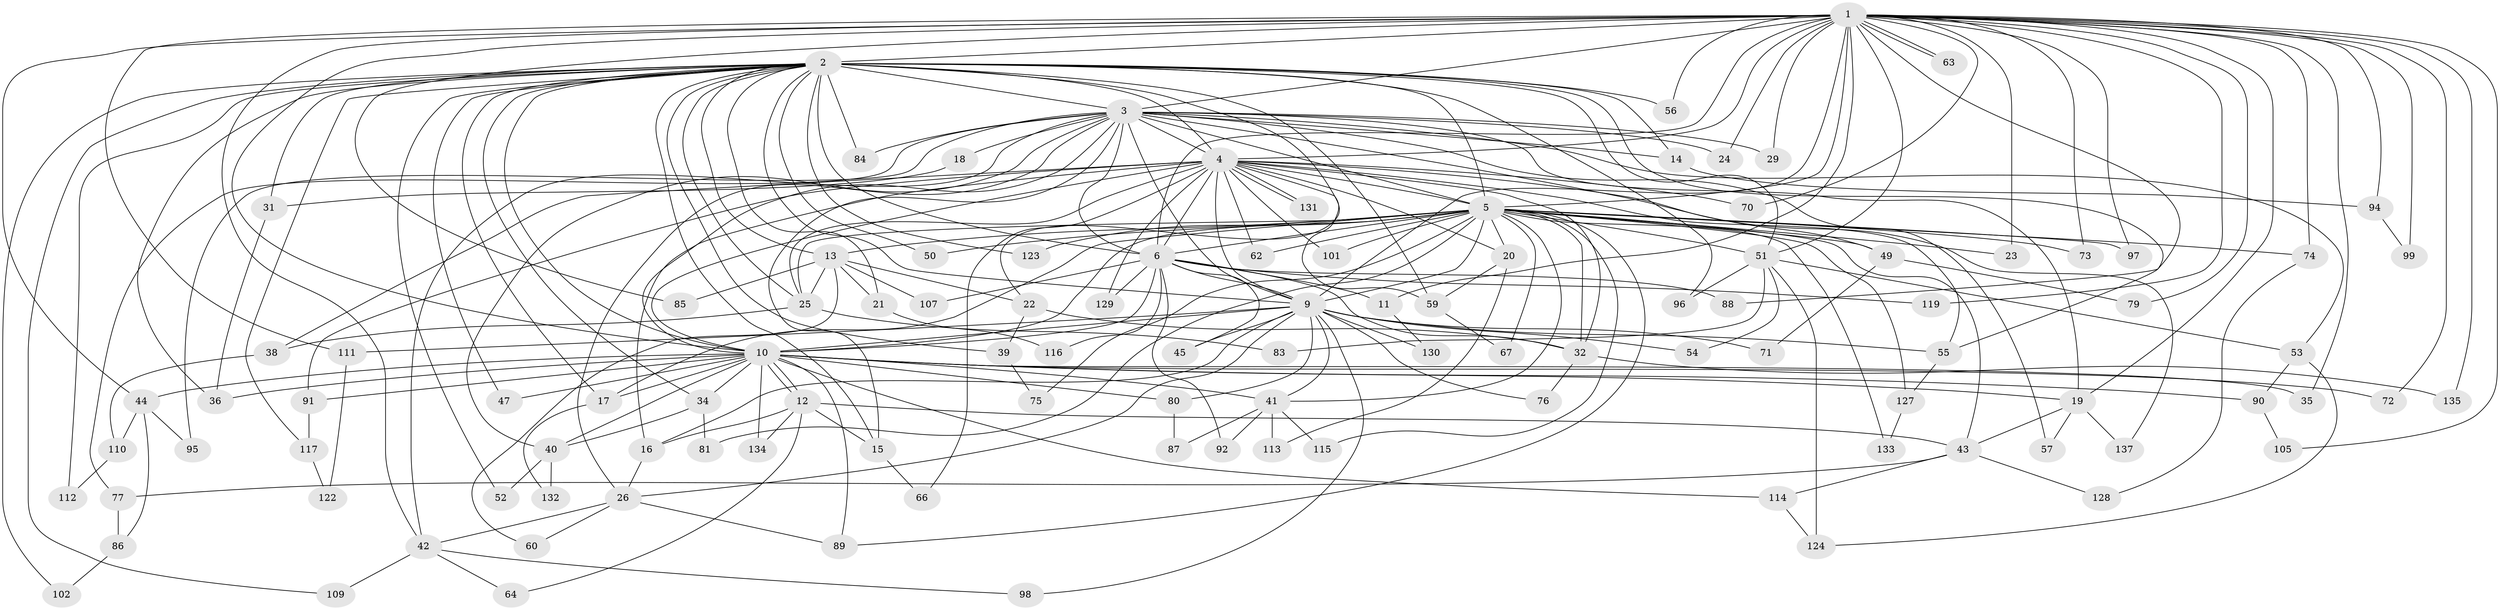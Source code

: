 // original degree distribution, {38: 0.0072992700729927005, 29: 0.0072992700729927005, 18: 0.014598540145985401, 27: 0.014598540145985401, 33: 0.0072992700729927005, 16: 0.014598540145985401, 20: 0.0072992700729927005, 3: 0.21897810218978103, 7: 0.021897810218978103, 4: 0.0948905109489051, 5: 0.0364963503649635, 2: 0.5255474452554745, 6: 0.029197080291970802}
// Generated by graph-tools (version 1.1) at 2025/41/03/06/25 10:41:36]
// undirected, 109 vertices, 248 edges
graph export_dot {
graph [start="1"]
  node [color=gray90,style=filled];
  1 [super="+104"];
  2 [super="+8"];
  3 [super="+7"];
  4 [super="+100"];
  5 [super="+106"];
  6 [super="+48"];
  9 [super="+27"];
  10 [super="+108"];
  11;
  12 [super="+58"];
  13 [super="+65"];
  14 [super="+126"];
  15 [super="+30"];
  16;
  17 [super="+120"];
  18;
  19 [super="+28"];
  20;
  21;
  22 [super="+68"];
  23;
  24;
  25 [super="+82"];
  26 [super="+33"];
  29;
  31;
  32 [super="+118"];
  34;
  35;
  36 [super="+37"];
  38;
  39;
  40 [super="+125"];
  41 [super="+93"];
  42 [super="+61"];
  43 [super="+78"];
  44 [super="+46"];
  45;
  47;
  49;
  50;
  51 [super="+69"];
  52;
  53;
  54;
  55 [super="+103"];
  56;
  57;
  59 [super="+121"];
  60;
  62;
  63;
  64;
  66;
  67;
  70;
  71;
  72;
  73;
  74;
  75;
  76;
  77;
  79;
  80;
  81;
  83;
  84;
  85;
  86;
  87;
  88;
  89;
  90;
  91;
  92;
  94;
  95;
  96;
  97;
  98;
  99;
  101;
  102;
  105;
  107;
  109;
  110;
  111;
  112;
  113;
  114;
  115;
  116;
  117;
  119;
  122;
  123;
  124 [super="+136"];
  127;
  128;
  129;
  130;
  131;
  132;
  133;
  134;
  135;
  137;
  1 -- 2 [weight=2];
  1 -- 3 [weight=2];
  1 -- 4 [weight=2];
  1 -- 5;
  1 -- 6;
  1 -- 9 [weight=2];
  1 -- 10;
  1 -- 11;
  1 -- 19;
  1 -- 23;
  1 -- 24;
  1 -- 29;
  1 -- 35;
  1 -- 42;
  1 -- 44 [weight=2];
  1 -- 51;
  1 -- 56;
  1 -- 63;
  1 -- 63;
  1 -- 70;
  1 -- 72;
  1 -- 73;
  1 -- 74;
  1 -- 79;
  1 -- 85;
  1 -- 88;
  1 -- 94;
  1 -- 97;
  1 -- 99;
  1 -- 105;
  1 -- 111;
  1 -- 119;
  1 -- 135;
  2 -- 3 [weight=4];
  2 -- 4 [weight=2];
  2 -- 5 [weight=2];
  2 -- 6 [weight=2];
  2 -- 9 [weight=2];
  2 -- 10 [weight=2];
  2 -- 13;
  2 -- 17;
  2 -- 25;
  2 -- 31;
  2 -- 34;
  2 -- 36;
  2 -- 39;
  2 -- 47;
  2 -- 50;
  2 -- 52;
  2 -- 56;
  2 -- 84;
  2 -- 96;
  2 -- 102;
  2 -- 112;
  2 -- 117;
  2 -- 59;
  2 -- 109;
  2 -- 14 [weight=2];
  2 -- 21;
  2 -- 22 [weight=2];
  2 -- 123;
  2 -- 51;
  2 -- 15;
  2 -- 55;
  3 -- 4 [weight=2];
  3 -- 5 [weight=2];
  3 -- 6 [weight=2];
  3 -- 9 [weight=2];
  3 -- 10 [weight=2];
  3 -- 14;
  3 -- 15;
  3 -- 24;
  3 -- 26;
  3 -- 53;
  3 -- 57;
  3 -- 77;
  3 -- 84;
  3 -- 95;
  3 -- 40;
  3 -- 49;
  3 -- 18;
  3 -- 19;
  3 -- 29;
  3 -- 42;
  4 -- 5;
  4 -- 6;
  4 -- 9 [weight=2];
  4 -- 10;
  4 -- 16;
  4 -- 20;
  4 -- 25;
  4 -- 32;
  4 -- 38;
  4 -- 55;
  4 -- 59;
  4 -- 62;
  4 -- 66;
  4 -- 70;
  4 -- 91;
  4 -- 101;
  4 -- 129;
  4 -- 131;
  4 -- 131;
  4 -- 137;
  5 -- 6;
  5 -- 9;
  5 -- 10 [weight=2];
  5 -- 13;
  5 -- 20;
  5 -- 23;
  5 -- 32;
  5 -- 41;
  5 -- 43;
  5 -- 49;
  5 -- 50;
  5 -- 51;
  5 -- 62;
  5 -- 67;
  5 -- 73;
  5 -- 74;
  5 -- 75;
  5 -- 81;
  5 -- 89;
  5 -- 97;
  5 -- 101;
  5 -- 115;
  5 -- 127;
  5 -- 133;
  5 -- 123;
  5 -- 17;
  5 -- 25;
  6 -- 9;
  6 -- 10;
  6 -- 11;
  6 -- 45;
  6 -- 88;
  6 -- 92;
  6 -- 107;
  6 -- 116;
  6 -- 119;
  6 -- 129;
  6 -- 32;
  9 -- 10;
  9 -- 16;
  9 -- 54;
  9 -- 55;
  9 -- 71;
  9 -- 76;
  9 -- 80;
  9 -- 98;
  9 -- 111;
  9 -- 130;
  9 -- 45;
  9 -- 41;
  9 -- 26;
  10 -- 12;
  10 -- 12;
  10 -- 17;
  10 -- 34;
  10 -- 35;
  10 -- 36;
  10 -- 44;
  10 -- 47;
  10 -- 72;
  10 -- 80;
  10 -- 90;
  10 -- 91;
  10 -- 134;
  10 -- 89;
  10 -- 114;
  10 -- 40;
  10 -- 19;
  10 -- 41;
  11 -- 130;
  12 -- 15;
  12 -- 64;
  12 -- 134;
  12 -- 16;
  12 -- 43;
  13 -- 21;
  13 -- 22;
  13 -- 60;
  13 -- 107;
  13 -- 25;
  13 -- 85;
  14 -- 94;
  15 -- 66;
  16 -- 26;
  17 -- 132;
  18 -- 31;
  19 -- 43;
  19 -- 137;
  19 -- 57;
  20 -- 59;
  20 -- 113;
  21 -- 116;
  22 -- 39;
  22 -- 32;
  25 -- 38;
  25 -- 83;
  26 -- 42;
  26 -- 89;
  26 -- 60;
  31 -- 36;
  32 -- 76;
  32 -- 135;
  34 -- 40;
  34 -- 81;
  38 -- 110;
  39 -- 75;
  40 -- 52;
  40 -- 132;
  41 -- 87;
  41 -- 92;
  41 -- 115;
  41 -- 113;
  42 -- 64;
  42 -- 98;
  42 -- 109;
  43 -- 77;
  43 -- 114;
  43 -- 128;
  44 -- 95;
  44 -- 110;
  44 -- 86;
  49 -- 71;
  49 -- 79;
  51 -- 53;
  51 -- 54;
  51 -- 83;
  51 -- 124;
  51 -- 96;
  53 -- 90;
  53 -- 124;
  55 -- 127;
  59 -- 67;
  74 -- 128;
  77 -- 86;
  80 -- 87;
  86 -- 102;
  90 -- 105;
  91 -- 117;
  94 -- 99;
  110 -- 112;
  111 -- 122;
  114 -- 124;
  117 -- 122;
  127 -- 133;
}
